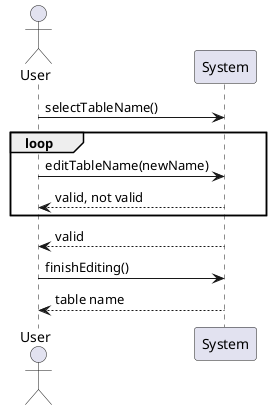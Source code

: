 @startuml
Actor User
User -> System: selectTableName()
loop
    User -> System: editTableName(newName)
    System --> User: valid, not valid
end
System --> User: valid
User -> System: finishEditing()
System --> User: table name

@enduml